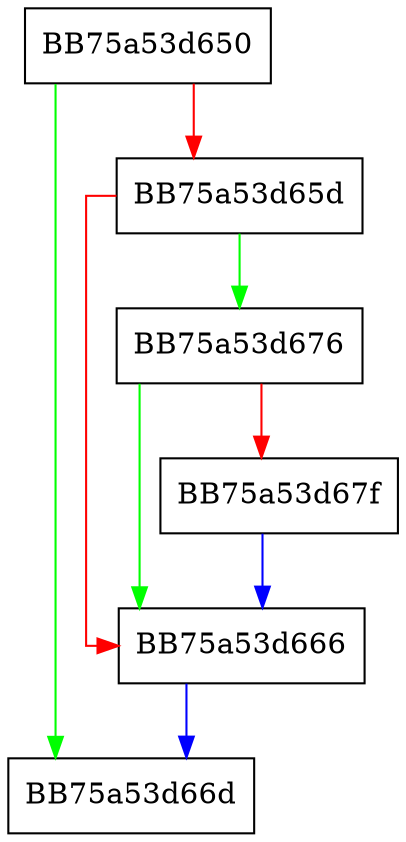 digraph _Next {
  node [shape="box"];
  graph [splines=ortho];
  BB75a53d650 -> BB75a53d66d [color="green"];
  BB75a53d650 -> BB75a53d65d [color="red"];
  BB75a53d65d -> BB75a53d676 [color="green"];
  BB75a53d65d -> BB75a53d666 [color="red"];
  BB75a53d666 -> BB75a53d66d [color="blue"];
  BB75a53d676 -> BB75a53d666 [color="green"];
  BB75a53d676 -> BB75a53d67f [color="red"];
  BB75a53d67f -> BB75a53d666 [color="blue"];
}